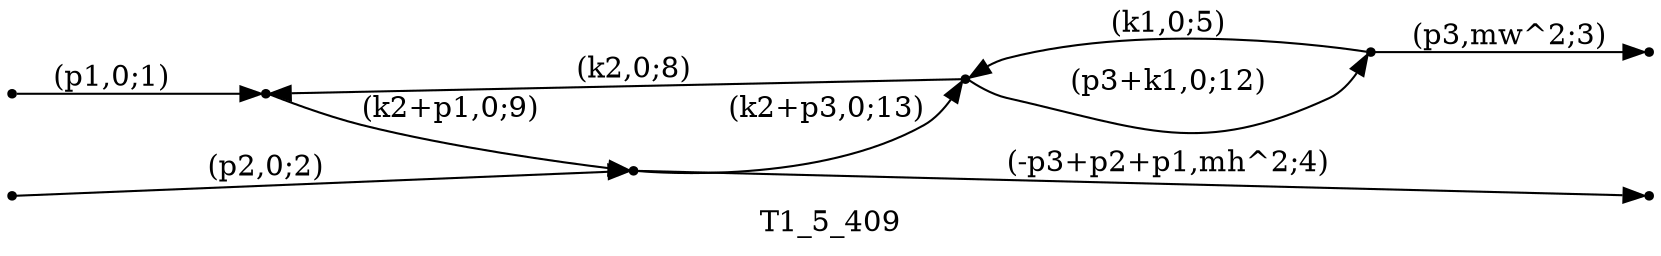 digraph T1_5_409 {
  label="T1_5_409";
  rankdir="LR";
  subgraph edges {
    -1 -> 2 [label="(p1,0;1)"];
    -2 -> 4 [label="(p2,0;2)"];
    1 -> -3 [label="(p3,mw^2;3)"];
    4 -> -4 [label="(-p3+p2+p1,mh^2;4)"];
    1 -> 3 [label="(k1,0;5)"];
    3 -> 2 [label="(k2,0;8)"];
    2 -> 4 [label="(k2+p1,0;9)"];
    3 -> 1 [label="(p3+k1,0;12)"];
    4 -> 3 [label="(k2+p3,0;13)"];
  }
  subgraph incoming { rank="source"; -1; -2; }
  subgraph outgoing { rank="sink"; -3; -4; }
-4 [shape=point];
-3 [shape=point];
-2 [shape=point];
-1 [shape=point];
1 [shape=point];
2 [shape=point];
3 [shape=point];
4 [shape=point];
}

